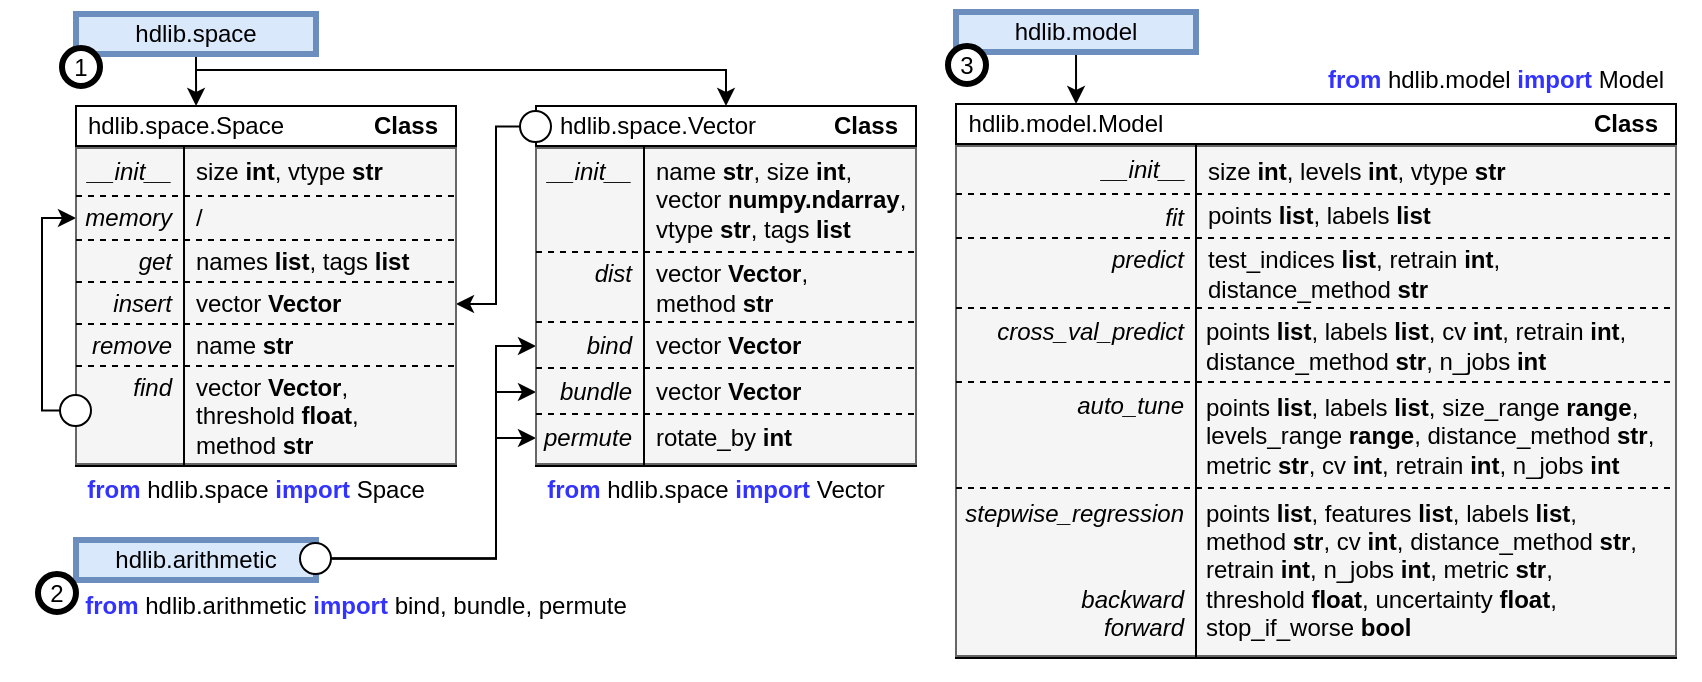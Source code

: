 <mxfile version="21.4.0" type="device">
  <diagram name="Page-1" id="rKbMxFlwknsExtLAZOYy">
    <mxGraphModel dx="954" dy="570" grid="1" gridSize="10" guides="1" tooltips="1" connect="1" arrows="1" fold="1" page="1" pageScale="1" pageWidth="850" pageHeight="340" math="0" shadow="0">
      <root>
        <mxCell id="0" />
        <mxCell id="1" parent="0" />
        <mxCell id="LiaBlkNXl9YPgVuIt6pR-82" style="edgeStyle=orthogonalEdgeStyle;rounded=0;orthogonalLoop=1;jettySize=auto;html=1;exitX=0.5;exitY=1;exitDx=0;exitDy=0;entryX=0.316;entryY=0;entryDx=0;entryDy=0;entryPerimeter=0;" parent="1" source="LiaBlkNXl9YPgVuIt6pR-5" target="LiaBlkNXl9YPgVuIt6pR-42" edge="1">
          <mxGeometry relative="1" as="geometry" />
        </mxCell>
        <mxCell id="LiaBlkNXl9YPgVuIt6pR-83" style="edgeStyle=orthogonalEdgeStyle;rounded=0;orthogonalLoop=1;jettySize=auto;html=1;exitX=0.5;exitY=1;exitDx=0;exitDy=0;entryX=0.5;entryY=0;entryDx=0;entryDy=0;" parent="1" source="LiaBlkNXl9YPgVuIt6pR-5" target="LiaBlkNXl9YPgVuIt6pR-18" edge="1">
          <mxGeometry relative="1" as="geometry">
            <Array as="points">
              <mxPoint x="98" y="35" />
              <mxPoint x="363" y="35" />
            </Array>
          </mxGeometry>
        </mxCell>
        <mxCell id="LiaBlkNXl9YPgVuIt6pR-5" value="hdlib.space" style="rounded=0;whiteSpace=wrap;html=1;strokeWidth=3;fillColor=#dae8fc;strokeColor=#6c8ebf;" parent="1" vertex="1">
          <mxGeometry x="38" y="7" width="120" height="20" as="geometry" />
        </mxCell>
        <mxCell id="LiaBlkNXl9YPgVuIt6pR-18" value="" style="rounded=0;whiteSpace=wrap;html=1;" parent="1" vertex="1">
          <mxGeometry x="268" y="53" width="190" height="180" as="geometry" />
        </mxCell>
        <mxCell id="LiaBlkNXl9YPgVuIt6pR-19" value="hdlib.space.Vector" style="text;html=1;strokeColor=none;fillColor=none;align=center;verticalAlign=middle;whiteSpace=wrap;rounded=0;" parent="1" vertex="1">
          <mxGeometry x="274" y="53" width="110" height="20" as="geometry" />
        </mxCell>
        <mxCell id="LiaBlkNXl9YPgVuIt6pR-20" value="&lt;b&gt;Class&lt;/b&gt;" style="text;html=1;strokeColor=none;fillColor=none;align=center;verticalAlign=middle;whiteSpace=wrap;rounded=0;" parent="1" vertex="1">
          <mxGeometry x="408" y="53" width="50" height="20" as="geometry" />
        </mxCell>
        <mxCell id="LiaBlkNXl9YPgVuIt6pR-42" value="" style="rounded=0;whiteSpace=wrap;html=1;" parent="1" vertex="1">
          <mxGeometry x="38" y="53" width="190" height="180" as="geometry" />
        </mxCell>
        <mxCell id="LiaBlkNXl9YPgVuIt6pR-43" value="hdlib.space.Space" style="text;html=1;strokeColor=none;fillColor=none;align=center;verticalAlign=middle;whiteSpace=wrap;rounded=0;" parent="1" vertex="1">
          <mxGeometry x="38" y="53" width="110" height="20" as="geometry" />
        </mxCell>
        <mxCell id="LiaBlkNXl9YPgVuIt6pR-44" value="&lt;b&gt;Class&lt;/b&gt;" style="text;html=1;strokeColor=none;fillColor=none;align=center;verticalAlign=middle;whiteSpace=wrap;rounded=0;" parent="1" vertex="1">
          <mxGeometry x="178" y="53" width="50" height="20" as="geometry" />
        </mxCell>
        <mxCell id="LiaBlkNXl9YPgVuIt6pR-101" style="edgeStyle=orthogonalEdgeStyle;rounded=0;orthogonalLoop=1;jettySize=auto;html=1;exitX=0;exitY=0.5;exitDx=0;exitDy=0;entryX=1;entryY=0.5;entryDx=0;entryDy=0;" parent="1" source="LiaBlkNXl9YPgVuIt6pR-74" target="LiaBlkNXl9YPgVuIt6pR-65" edge="1">
          <mxGeometry relative="1" as="geometry">
            <Array as="points">
              <mxPoint x="248" y="63" />
              <mxPoint x="248" y="152" />
            </Array>
          </mxGeometry>
        </mxCell>
        <mxCell id="LiaBlkNXl9YPgVuIt6pR-74" value="" style="ellipse;whiteSpace=wrap;html=1;aspect=fixed;" parent="1" vertex="1">
          <mxGeometry x="260" y="55.5" width="15.5" height="15.5" as="geometry" />
        </mxCell>
        <mxCell id="LiaBlkNXl9YPgVuIt6pR-77" value="&lt;font color=&quot;#3333ff&quot;&gt;&lt;b&gt;from&lt;/b&gt;&lt;/font&gt; hdlib.space &lt;font color=&quot;#3333ff&quot;&gt;&lt;b&gt;import&lt;/b&gt;&lt;/font&gt; Space" style="text;html=1;strokeColor=none;fillColor=none;align=center;verticalAlign=middle;whiteSpace=wrap;rounded=0;" parent="1" vertex="1">
          <mxGeometry x="38" y="230" width="180" height="30" as="geometry" />
        </mxCell>
        <mxCell id="LiaBlkNXl9YPgVuIt6pR-78" value="&lt;b&gt;&lt;font color=&quot;#3333ff&quot;&gt;from&lt;/font&gt;&lt;/b&gt; hdlib.space &lt;b&gt;&lt;font color=&quot;#3333ff&quot;&gt;import&lt;/font&gt;&lt;/b&gt; Vector" style="text;html=1;strokeColor=none;fillColor=none;align=center;verticalAlign=middle;whiteSpace=wrap;rounded=0;" parent="1" vertex="1">
          <mxGeometry x="268" y="230" width="180" height="30" as="geometry" />
        </mxCell>
        <mxCell id="LiaBlkNXl9YPgVuIt6pR-80" style="edgeStyle=orthogonalEdgeStyle;rounded=0;orthogonalLoop=1;jettySize=auto;html=1;exitX=0;exitY=0.5;exitDx=0;exitDy=0;entryX=0;entryY=0.5;entryDx=0;entryDy=0;" parent="1" source="LiaBlkNXl9YPgVuIt6pR-79" target="LiaBlkNXl9YPgVuIt6pR-49" edge="1">
          <mxGeometry relative="1" as="geometry">
            <Array as="points">
              <mxPoint x="21" y="205" />
              <mxPoint x="21" y="109" />
            </Array>
          </mxGeometry>
        </mxCell>
        <mxCell id="LiaBlkNXl9YPgVuIt6pR-86" value="hdlib.arithmetic" style="rounded=0;whiteSpace=wrap;html=1;strokeWidth=3;fillColor=#dae8fc;strokeColor=#6c8ebf;" parent="1" vertex="1">
          <mxGeometry x="38" y="270" width="120" height="20" as="geometry" />
        </mxCell>
        <mxCell id="LiaBlkNXl9YPgVuIt6pR-88" value="&lt;b&gt;&lt;font color=&quot;#3333ff&quot;&gt;from&lt;/font&gt;&lt;/b&gt; hdlib.arithmetic&amp;nbsp;&lt;b&gt;&lt;font color=&quot;#3333ff&quot;&gt;import&lt;/font&gt;&lt;/b&gt; bind, bundle, permute" style="text;html=1;strokeColor=none;fillColor=none;align=center;verticalAlign=middle;whiteSpace=wrap;rounded=0;" parent="1" vertex="1">
          <mxGeometry x="38" y="288" width="280" height="30" as="geometry" />
        </mxCell>
        <mxCell id="LiaBlkNXl9YPgVuIt6pR-97" style="edgeStyle=orthogonalEdgeStyle;rounded=0;orthogonalLoop=1;jettySize=auto;html=1;exitX=1;exitY=0.5;exitDx=0;exitDy=0;entryX=0;entryY=0.5;entryDx=0;entryDy=0;" parent="1" source="LiaBlkNXl9YPgVuIt6pR-96" target="LiaBlkNXl9YPgVuIt6pR-28" edge="1">
          <mxGeometry relative="1" as="geometry">
            <Array as="points">
              <mxPoint x="248" y="279" />
              <mxPoint x="248" y="173" />
            </Array>
          </mxGeometry>
        </mxCell>
        <mxCell id="LiaBlkNXl9YPgVuIt6pR-98" style="edgeStyle=orthogonalEdgeStyle;rounded=0;orthogonalLoop=1;jettySize=auto;html=1;exitX=1;exitY=0.5;exitDx=0;exitDy=0;entryX=0;entryY=0.5;entryDx=0;entryDy=0;" parent="1" source="LiaBlkNXl9YPgVuIt6pR-96" target="LiaBlkNXl9YPgVuIt6pR-33" edge="1">
          <mxGeometry relative="1" as="geometry">
            <Array as="points">
              <mxPoint x="248" y="279" />
              <mxPoint x="248" y="196" />
            </Array>
          </mxGeometry>
        </mxCell>
        <mxCell id="LiaBlkNXl9YPgVuIt6pR-99" style="edgeStyle=orthogonalEdgeStyle;rounded=0;orthogonalLoop=1;jettySize=auto;html=1;exitX=1;exitY=0.5;exitDx=0;exitDy=0;entryX=0;entryY=0.5;entryDx=0;entryDy=0;" parent="1" source="LiaBlkNXl9YPgVuIt6pR-96" target="LiaBlkNXl9YPgVuIt6pR-38" edge="1">
          <mxGeometry relative="1" as="geometry">
            <Array as="points">
              <mxPoint x="248" y="279" />
              <mxPoint x="248" y="219" />
            </Array>
          </mxGeometry>
        </mxCell>
        <mxCell id="LiaBlkNXl9YPgVuIt6pR-96" value="" style="ellipse;whiteSpace=wrap;html=1;aspect=fixed;" parent="1" vertex="1">
          <mxGeometry x="150" y="271.5" width="15.5" height="15.5" as="geometry" />
        </mxCell>
        <mxCell id="LiaBlkNXl9YPgVuIt6pR-103" value="" style="rounded=0;whiteSpace=wrap;html=1;" parent="1" vertex="1">
          <mxGeometry x="478" y="52" width="360" height="277" as="geometry" />
        </mxCell>
        <mxCell id="LiaBlkNXl9YPgVuIt6pR-105" value="hdlib.model.Model" style="text;html=1;strokeColor=none;fillColor=none;align=center;verticalAlign=middle;whiteSpace=wrap;rounded=0;" parent="1" vertex="1">
          <mxGeometry x="478" y="52" width="110" height="20" as="geometry" />
        </mxCell>
        <mxCell id="LiaBlkNXl9YPgVuIt6pR-106" value="&lt;b&gt;Class&lt;/b&gt;" style="text;html=1;strokeColor=none;fillColor=none;align=center;verticalAlign=middle;whiteSpace=wrap;rounded=0;" parent="1" vertex="1">
          <mxGeometry x="788" y="52" width="50" height="20" as="geometry" />
        </mxCell>
        <mxCell id="LiaBlkNXl9YPgVuIt6pR-108" style="edgeStyle=orthogonalEdgeStyle;rounded=0;orthogonalLoop=1;jettySize=auto;html=1;exitX=0.5;exitY=1;exitDx=0;exitDy=0;entryX=0.564;entryY=0;entryDx=0;entryDy=0;entryPerimeter=0;" parent="1" edge="1">
          <mxGeometry relative="1" as="geometry">
            <mxPoint x="536" y="19" as="sourcePoint" />
            <mxPoint x="538.04" y="52" as="targetPoint" />
          </mxGeometry>
        </mxCell>
        <mxCell id="LiaBlkNXl9YPgVuIt6pR-107" value="hdlib.model" style="rounded=0;whiteSpace=wrap;html=1;strokeWidth=3;fillColor=#dae8fc;strokeColor=#6c8ebf;" parent="1" vertex="1">
          <mxGeometry x="478" y="6" width="120" height="20" as="geometry" />
        </mxCell>
        <mxCell id="LiaBlkNXl9YPgVuIt6pR-139" value="&lt;b&gt;&lt;font color=&quot;#3333ff&quot;&gt;from&lt;/font&gt;&lt;/b&gt; hdlib.model&amp;nbsp;&lt;b&gt;&lt;font color=&quot;#3333ff&quot;&gt;import&lt;/font&gt;&lt;/b&gt; Model" style="text;html=1;strokeColor=none;fillColor=none;align=center;verticalAlign=middle;whiteSpace=wrap;rounded=0;" parent="1" vertex="1">
          <mxGeometry x="658" y="24.5" width="180" height="30" as="geometry" />
        </mxCell>
        <mxCell id="LiaBlkNXl9YPgVuIt6pR-140" value="1" style="ellipse;whiteSpace=wrap;html=1;aspect=fixed;strokeWidth=3;" parent="1" vertex="1">
          <mxGeometry x="31" y="24" width="19" height="19" as="geometry" />
        </mxCell>
        <mxCell id="LiaBlkNXl9YPgVuIt6pR-141" value="2" style="ellipse;whiteSpace=wrap;html=1;aspect=fixed;strokeWidth=3;" parent="1" vertex="1">
          <mxGeometry x="19" y="287" width="19" height="19" as="geometry" />
        </mxCell>
        <mxCell id="LiaBlkNXl9YPgVuIt6pR-142" value="3" style="ellipse;whiteSpace=wrap;html=1;aspect=fixed;strokeWidth=3;" parent="1" vertex="1">
          <mxGeometry x="474" y="23" width="19" height="19" as="geometry" />
        </mxCell>
        <mxCell id="LiaBlkNXl9YPgVuIt6pR-145" value="" style="rounded=0;whiteSpace=wrap;html=1;fillColor=#f5f5f5;fontColor=#333333;strokeColor=#666666;" parent="1" vertex="1">
          <mxGeometry x="478" y="73" width="360" height="255" as="geometry" />
        </mxCell>
        <mxCell id="LiaBlkNXl9YPgVuIt6pR-104" value="" style="endArrow=none;html=1;rounded=0;exitX=0;exitY=1;exitDx=0;exitDy=0;entryX=1;entryY=1;entryDx=0;entryDy=0;" parent="1" source="LiaBlkNXl9YPgVuIt6pR-105" target="LiaBlkNXl9YPgVuIt6pR-106" edge="1">
          <mxGeometry width="50" height="50" relative="1" as="geometry">
            <mxPoint x="528" y="72" as="sourcePoint" />
            <mxPoint x="718" y="72" as="targetPoint" />
          </mxGeometry>
        </mxCell>
        <mxCell id="LiaBlkNXl9YPgVuIt6pR-110" value="&lt;i&gt;&amp;nbsp;__init__&lt;/i&gt;" style="text;html=1;strokeColor=none;fillColor=none;align=right;verticalAlign=middle;whiteSpace=wrap;rounded=0;" parent="1" vertex="1">
          <mxGeometry x="545" y="75" width="50" height="20" as="geometry" />
        </mxCell>
        <mxCell id="LiaBlkNXl9YPgVuIt6pR-112" value="size &lt;b&gt;int&lt;/b&gt;, levels &lt;b&gt;int&lt;/b&gt;, vtype &lt;b&gt;str&lt;/b&gt;" style="text;html=1;strokeColor=none;fillColor=none;align=left;verticalAlign=middle;whiteSpace=wrap;rounded=0;" parent="1" vertex="1">
          <mxGeometry x="602" y="74" width="202" height="23" as="geometry" />
        </mxCell>
        <mxCell id="LiaBlkNXl9YPgVuIt6pR-114" value="&lt;i&gt;fit&lt;/i&gt;" style="text;html=1;strokeColor=none;fillColor=none;align=right;verticalAlign=middle;whiteSpace=wrap;rounded=0;" parent="1" vertex="1">
          <mxGeometry x="554" y="99" width="40" height="20" as="geometry" />
        </mxCell>
        <mxCell id="LiaBlkNXl9YPgVuIt6pR-115" value="points &lt;b&gt;list&lt;/b&gt;, labels &lt;b&gt;list&lt;/b&gt;" style="text;html=1;strokeColor=none;fillColor=none;align=left;verticalAlign=middle;whiteSpace=wrap;rounded=0;" parent="1" vertex="1">
          <mxGeometry x="602" y="98" width="202" height="20" as="geometry" />
        </mxCell>
        <mxCell id="LiaBlkNXl9YPgVuIt6pR-117" value="&lt;i&gt;predict&lt;/i&gt;" style="text;html=1;strokeColor=none;fillColor=none;align=right;verticalAlign=middle;whiteSpace=wrap;rounded=0;" parent="1" vertex="1">
          <mxGeometry x="554" y="120" width="40" height="20" as="geometry" />
        </mxCell>
        <mxCell id="LiaBlkNXl9YPgVuIt6pR-118" value="test_indices &lt;b&gt;list&lt;/b&gt;, retrain &lt;b&gt;int&lt;/b&gt;,&lt;br&gt;distance_method &lt;b&gt;str&lt;/b&gt;" style="text;html=1;strokeColor=none;fillColor=none;align=left;verticalAlign=middle;whiteSpace=wrap;rounded=0;" parent="1" vertex="1">
          <mxGeometry x="602" y="120" width="232" height="34" as="geometry" />
        </mxCell>
        <mxCell id="LiaBlkNXl9YPgVuIt6pR-120" value="&lt;i&gt;cross_val_predict&lt;/i&gt;" style="text;html=1;strokeColor=none;fillColor=none;align=right;verticalAlign=middle;whiteSpace=wrap;rounded=0;" parent="1" vertex="1">
          <mxGeometry x="494" y="156" width="100" height="20" as="geometry" />
        </mxCell>
        <mxCell id="LiaBlkNXl9YPgVuIt6pR-125" value="points &lt;b&gt;list&lt;/b&gt;, labels &lt;b&gt;list&lt;/b&gt;, cv&amp;nbsp;&lt;b style=&quot;border-color: var(--border-color);&quot;&gt;int&lt;/b&gt;&lt;span style=&quot;border-color: var(--border-color);&quot;&gt;,&amp;nbsp;&lt;/span&gt;retrain&amp;nbsp;&lt;b style=&quot;border-color: var(--border-color);&quot;&gt;int&lt;/b&gt;,&lt;br&gt;distance_method &lt;b&gt;str&lt;/b&gt;,&amp;nbsp;n_jobs &lt;b&gt;int&lt;/b&gt;" style="text;html=1;strokeColor=none;fillColor=none;align=left;verticalAlign=middle;whiteSpace=wrap;rounded=0;" parent="1" vertex="1">
          <mxGeometry x="601" y="156" width="232" height="34" as="geometry" />
        </mxCell>
        <mxCell id="LiaBlkNXl9YPgVuIt6pR-127" value="&lt;i&gt;auto_tune&lt;/i&gt;" style="text;html=1;strokeColor=none;fillColor=none;align=right;verticalAlign=middle;whiteSpace=wrap;rounded=0;" parent="1" vertex="1">
          <mxGeometry x="494" y="193" width="100" height="20" as="geometry" />
        </mxCell>
        <mxCell id="LiaBlkNXl9YPgVuIt6pR-128" value="points &lt;b&gt;list&lt;/b&gt;, labels &lt;b&gt;list&lt;/b&gt;, size_range &lt;b&gt;range&lt;/b&gt;,&lt;br&gt;levels_range &lt;b&gt;range&lt;/b&gt;, distance_method &lt;b&gt;str&lt;/b&gt;, &lt;br&gt;metric&amp;nbsp;&lt;b style=&quot;border-color: var(--border-color);&quot;&gt;str&lt;/b&gt;&lt;span style=&quot;border-color: var(--border-color);&quot;&gt;,&lt;/span&gt;&lt;b style=&quot;border-color: var(--border-color);&quot;&gt;&amp;nbsp;&lt;/b&gt;cv &lt;b&gt;int&lt;/b&gt;, retrain &lt;b&gt;int&lt;/b&gt;, n_jobs &lt;b&gt;int&lt;/b&gt;" style="text;html=1;strokeColor=none;fillColor=none;align=left;verticalAlign=middle;whiteSpace=wrap;rounded=0;" parent="1" vertex="1">
          <mxGeometry x="601" y="195" width="232" height="45" as="geometry" />
        </mxCell>
        <mxCell id="LiaBlkNXl9YPgVuIt6pR-131" value="&lt;i&gt;stepwise_regression&lt;br&gt;&lt;br&gt;&lt;br&gt;backward&lt;br&gt;forward&lt;br&gt;&lt;/i&gt;" style="text;html=1;strokeColor=none;fillColor=none;align=right;verticalAlign=middle;whiteSpace=wrap;rounded=0;" parent="1" vertex="1">
          <mxGeometry x="478" y="248" width="116" height="74" as="geometry" />
        </mxCell>
        <mxCell id="LiaBlkNXl9YPgVuIt6pR-132" value="" style="endArrow=none;html=1;rounded=0;dashed=1;" parent="1" edge="1">
          <mxGeometry width="50" height="50" relative="1" as="geometry">
            <mxPoint x="478" y="97" as="sourcePoint" />
            <mxPoint x="838" y="97" as="targetPoint" />
          </mxGeometry>
        </mxCell>
        <mxCell id="LiaBlkNXl9YPgVuIt6pR-133" value="" style="endArrow=none;html=1;rounded=0;dashed=1;" parent="1" edge="1">
          <mxGeometry width="50" height="50" relative="1" as="geometry">
            <mxPoint x="478" y="119" as="sourcePoint" />
            <mxPoint x="838" y="119" as="targetPoint" />
          </mxGeometry>
        </mxCell>
        <mxCell id="LiaBlkNXl9YPgVuIt6pR-134" value="" style="endArrow=none;html=1;rounded=0;dashed=1;" parent="1" edge="1">
          <mxGeometry width="50" height="50" relative="1" as="geometry">
            <mxPoint x="478" y="154" as="sourcePoint" />
            <mxPoint x="838" y="154" as="targetPoint" />
          </mxGeometry>
        </mxCell>
        <mxCell id="LiaBlkNXl9YPgVuIt6pR-135" value="" style="endArrow=none;html=1;rounded=0;dashed=1;" parent="1" edge="1">
          <mxGeometry width="50" height="50" relative="1" as="geometry">
            <mxPoint x="478" y="191" as="sourcePoint" />
            <mxPoint x="838" y="191" as="targetPoint" />
          </mxGeometry>
        </mxCell>
        <mxCell id="LiaBlkNXl9YPgVuIt6pR-136" value="" style="endArrow=none;html=1;rounded=0;dashed=1;" parent="1" edge="1">
          <mxGeometry width="50" height="50" relative="1" as="geometry">
            <mxPoint x="478" y="244" as="sourcePoint" />
            <mxPoint x="838" y="244" as="targetPoint" />
          </mxGeometry>
        </mxCell>
        <mxCell id="LiaBlkNXl9YPgVuIt6pR-137" value="points &lt;b&gt;list&lt;/b&gt;, features &lt;b&gt;list&lt;/b&gt;, labels &lt;b&gt;list&lt;/b&gt;, &lt;br&gt;method&amp;nbsp;&lt;b&gt;str&lt;/b&gt;, cv&amp;nbsp;&lt;b style=&quot;border-color: var(--border-color);&quot;&gt;int&lt;/b&gt;&lt;span style=&quot;border-color: var(--border-color);&quot;&gt;,&amp;nbsp;&lt;/span&gt;distance_method &lt;b&gt;str&lt;/b&gt;, &lt;br&gt;retrain &lt;b&gt;int&lt;/b&gt;, n_jobs &lt;b&gt;int&lt;/b&gt;, metric&amp;nbsp;&lt;b style=&quot;border-color: var(--border-color);&quot;&gt;str&lt;/b&gt;&lt;span style=&quot;border-color: var(--border-color);&quot;&gt;,&lt;br&gt;threshold &lt;b&gt;float&lt;/b&gt;, uncertainty &lt;b&gt;float&lt;/b&gt;,&lt;br&gt;stop_if_worse &lt;b&gt;bool&lt;/b&gt;&lt;br&gt;&lt;/span&gt;" style="text;html=1;strokeColor=none;fillColor=none;align=left;verticalAlign=middle;whiteSpace=wrap;rounded=0;" parent="1" vertex="1">
          <mxGeometry x="601" y="249" width="232" height="72" as="geometry" />
        </mxCell>
        <mxCell id="LiaBlkNXl9YPgVuIt6pR-138" value="" style="endArrow=none;html=1;rounded=0;" parent="1" edge="1">
          <mxGeometry width="50" height="50" relative="1" as="geometry">
            <mxPoint x="598" y="329" as="sourcePoint" />
            <mxPoint x="598" y="72" as="targetPoint" />
          </mxGeometry>
        </mxCell>
        <mxCell id="LiaBlkNXl9YPgVuIt6pR-146" value="" style="rounded=0;whiteSpace=wrap;html=1;fillColor=#f5f5f5;fontColor=#333333;strokeColor=#666666;" parent="1" vertex="1">
          <mxGeometry x="268" y="74" width="190" height="158" as="geometry" />
        </mxCell>
        <mxCell id="LiaBlkNXl9YPgVuIt6pR-21" value="name &lt;b&gt;str&lt;/b&gt;, size &lt;b&gt;int&lt;/b&gt;,&lt;br&gt;vector &lt;b&gt;numpy.ndarray&lt;/b&gt;,&lt;br&gt;vtype &lt;b&gt;str&lt;/b&gt;, tags &lt;b&gt;list&lt;/b&gt;" style="text;html=1;strokeColor=none;fillColor=none;align=left;verticalAlign=middle;whiteSpace=wrap;rounded=0;" parent="1" vertex="1">
          <mxGeometry x="326" y="77" width="136" height="45" as="geometry" />
        </mxCell>
        <mxCell id="LiaBlkNXl9YPgVuIt6pR-22" value="" style="endArrow=none;html=1;rounded=0;exitX=0;exitY=1;exitDx=0;exitDy=0;entryX=1;entryY=1;entryDx=0;entryDy=0;" parent="1" edge="1">
          <mxGeometry width="50" height="50" relative="1" as="geometry">
            <mxPoint x="268" y="73" as="sourcePoint" />
            <mxPoint x="458" y="73" as="targetPoint" />
          </mxGeometry>
        </mxCell>
        <mxCell id="LiaBlkNXl9YPgVuIt6pR-24" value="vector&amp;nbsp;&lt;b&gt;Vector&lt;/b&gt;,&lt;br&gt;method&amp;nbsp;&lt;b&gt;str&lt;/b&gt;" style="text;html=1;strokeColor=none;fillColor=none;align=left;verticalAlign=middle;whiteSpace=wrap;rounded=0;" parent="1" vertex="1">
          <mxGeometry x="326" y="129" width="136" height="30" as="geometry" />
        </mxCell>
        <mxCell id="LiaBlkNXl9YPgVuIt6pR-25" value="&lt;i&gt;&amp;nbsp;__init__&lt;/i&gt;" style="text;html=1;strokeColor=none;fillColor=none;align=right;verticalAlign=middle;whiteSpace=wrap;rounded=0;" parent="1" vertex="1">
          <mxGeometry x="268" y="76" width="50" height="20" as="geometry" />
        </mxCell>
        <mxCell id="LiaBlkNXl9YPgVuIt6pR-26" value="&lt;i&gt;dist&lt;/i&gt;" style="text;html=1;strokeColor=none;fillColor=none;align=right;verticalAlign=middle;whiteSpace=wrap;rounded=0;" parent="1" vertex="1">
          <mxGeometry x="268" y="127" width="50" height="20" as="geometry" />
        </mxCell>
        <mxCell id="LiaBlkNXl9YPgVuIt6pR-27" value="" style="endArrow=none;html=1;rounded=0;dashed=1;" parent="1" edge="1">
          <mxGeometry width="50" height="50" relative="1" as="geometry">
            <mxPoint x="268" y="126" as="sourcePoint" />
            <mxPoint x="458" y="126" as="targetPoint" />
          </mxGeometry>
        </mxCell>
        <mxCell id="LiaBlkNXl9YPgVuIt6pR-28" value="&lt;i&gt;bind&lt;/i&gt;" style="text;html=1;strokeColor=none;fillColor=none;align=right;verticalAlign=middle;whiteSpace=wrap;rounded=0;" parent="1" vertex="1">
          <mxGeometry x="268" y="163" width="50" height="20" as="geometry" />
        </mxCell>
        <mxCell id="LiaBlkNXl9YPgVuIt6pR-29" value="" style="endArrow=none;html=1;rounded=0;dashed=1;" parent="1" edge="1">
          <mxGeometry width="50" height="50" relative="1" as="geometry">
            <mxPoint x="268" y="161" as="sourcePoint" />
            <mxPoint x="458" y="161" as="targetPoint" />
          </mxGeometry>
        </mxCell>
        <mxCell id="LiaBlkNXl9YPgVuIt6pR-30" value="vector&amp;nbsp;&lt;b&gt;Vector&lt;/b&gt;" style="text;html=1;strokeColor=none;fillColor=none;align=left;verticalAlign=middle;whiteSpace=wrap;rounded=0;" parent="1" vertex="1">
          <mxGeometry x="326" y="163" width="136" height="20" as="geometry" />
        </mxCell>
        <mxCell id="LiaBlkNXl9YPgVuIt6pR-32" value="" style="endArrow=none;html=1;rounded=0;dashed=1;" parent="1" edge="1">
          <mxGeometry width="50" height="50" relative="1" as="geometry">
            <mxPoint x="268" y="184" as="sourcePoint" />
            <mxPoint x="458" y="184" as="targetPoint" />
          </mxGeometry>
        </mxCell>
        <mxCell id="LiaBlkNXl9YPgVuIt6pR-33" value="&lt;i&gt;bundle&lt;/i&gt;" style="text;html=1;strokeColor=none;fillColor=none;align=right;verticalAlign=middle;whiteSpace=wrap;rounded=0;" parent="1" vertex="1">
          <mxGeometry x="268" y="186" width="50" height="20" as="geometry" />
        </mxCell>
        <mxCell id="LiaBlkNXl9YPgVuIt6pR-35" value="vector&amp;nbsp;&lt;b&gt;Vector&lt;/b&gt;" style="text;html=1;strokeColor=none;fillColor=none;align=left;verticalAlign=middle;whiteSpace=wrap;rounded=0;" parent="1" vertex="1">
          <mxGeometry x="326" y="186" width="136" height="20" as="geometry" />
        </mxCell>
        <mxCell id="LiaBlkNXl9YPgVuIt6pR-36" value="" style="endArrow=none;html=1;rounded=0;dashed=1;" parent="1" edge="1">
          <mxGeometry width="50" height="50" relative="1" as="geometry">
            <mxPoint x="268" y="207" as="sourcePoint" />
            <mxPoint x="458" y="207" as="targetPoint" />
          </mxGeometry>
        </mxCell>
        <mxCell id="LiaBlkNXl9YPgVuIt6pR-38" value="&lt;i&gt;permute&lt;/i&gt;" style="text;html=1;strokeColor=none;fillColor=none;align=right;verticalAlign=middle;whiteSpace=wrap;rounded=0;" parent="1" vertex="1">
          <mxGeometry x="268" y="209" width="50" height="20" as="geometry" />
        </mxCell>
        <mxCell id="LiaBlkNXl9YPgVuIt6pR-39" value="rotate_by&amp;nbsp;&lt;b&gt;int&lt;/b&gt;" style="text;html=1;strokeColor=none;fillColor=none;align=left;verticalAlign=middle;whiteSpace=wrap;rounded=0;" parent="1" vertex="1">
          <mxGeometry x="326" y="209" width="136" height="20" as="geometry" />
        </mxCell>
        <mxCell id="LiaBlkNXl9YPgVuIt6pR-60" value="" style="endArrow=none;html=1;rounded=0;" parent="1" edge="1">
          <mxGeometry width="50" height="50" relative="1" as="geometry">
            <mxPoint x="322" y="233" as="sourcePoint" />
            <mxPoint x="322" y="73" as="targetPoint" />
          </mxGeometry>
        </mxCell>
        <mxCell id="LiaBlkNXl9YPgVuIt6pR-147" value="" style="rounded=0;whiteSpace=wrap;html=1;fillColor=#f5f5f5;fontColor=#333333;strokeColor=#666666;" parent="1" vertex="1">
          <mxGeometry x="38" y="74" width="190" height="158" as="geometry" />
        </mxCell>
        <mxCell id="LiaBlkNXl9YPgVuIt6pR-45" value="size &lt;b&gt;int&lt;/b&gt;, vtype &lt;b&gt;str&lt;/b&gt;" style="text;html=1;strokeColor=none;fillColor=none;align=left;verticalAlign=middle;whiteSpace=wrap;rounded=0;" parent="1" vertex="1">
          <mxGeometry x="96" y="78" width="136" height="16" as="geometry" />
        </mxCell>
        <mxCell id="LiaBlkNXl9YPgVuIt6pR-46" value="" style="endArrow=none;html=1;rounded=0;exitX=0;exitY=1;exitDx=0;exitDy=0;entryX=1;entryY=1;entryDx=0;entryDy=0;" parent="1" edge="1">
          <mxGeometry width="50" height="50" relative="1" as="geometry">
            <mxPoint x="38" y="73" as="sourcePoint" />
            <mxPoint x="228" y="73" as="targetPoint" />
          </mxGeometry>
        </mxCell>
        <mxCell id="LiaBlkNXl9YPgVuIt6pR-47" value="/" style="text;html=1;strokeColor=none;fillColor=none;align=left;verticalAlign=middle;whiteSpace=wrap;rounded=0;" parent="1" vertex="1">
          <mxGeometry x="96" y="102" width="136" height="14" as="geometry" />
        </mxCell>
        <mxCell id="LiaBlkNXl9YPgVuIt6pR-48" value="&lt;i&gt;&amp;nbsp;__init__&lt;/i&gt;" style="text;html=1;strokeColor=none;fillColor=none;align=right;verticalAlign=middle;whiteSpace=wrap;rounded=0;" parent="1" vertex="1">
          <mxGeometry x="38" y="76" width="50" height="20" as="geometry" />
        </mxCell>
        <mxCell id="LiaBlkNXl9YPgVuIt6pR-49" value="&lt;i&gt;memory&lt;/i&gt;" style="text;html=1;strokeColor=none;fillColor=none;align=right;verticalAlign=middle;whiteSpace=wrap;rounded=0;" parent="1" vertex="1">
          <mxGeometry x="38" y="99" width="50" height="20" as="geometry" />
        </mxCell>
        <mxCell id="LiaBlkNXl9YPgVuIt6pR-50" value="" style="endArrow=none;html=1;rounded=0;dashed=1;" parent="1" edge="1">
          <mxGeometry width="50" height="50" relative="1" as="geometry">
            <mxPoint x="38" y="98" as="sourcePoint" />
            <mxPoint x="228" y="98" as="targetPoint" />
          </mxGeometry>
        </mxCell>
        <mxCell id="LiaBlkNXl9YPgVuIt6pR-52" value="" style="endArrow=none;html=1;rounded=0;dashed=1;" parent="1" edge="1">
          <mxGeometry width="50" height="50" relative="1" as="geometry">
            <mxPoint x="38" y="120" as="sourcePoint" />
            <mxPoint x="228" y="120" as="targetPoint" />
          </mxGeometry>
        </mxCell>
        <mxCell id="LiaBlkNXl9YPgVuIt6pR-61" value="&lt;i&gt;get&lt;/i&gt;" style="text;html=1;strokeColor=none;fillColor=none;align=right;verticalAlign=middle;whiteSpace=wrap;rounded=0;" parent="1" vertex="1">
          <mxGeometry x="38" y="121" width="50" height="20" as="geometry" />
        </mxCell>
        <mxCell id="LiaBlkNXl9YPgVuIt6pR-62" value="names&amp;nbsp;&lt;b&gt;list&lt;/b&gt;, tags &lt;b&gt;list&lt;/b&gt;" style="text;html=1;strokeColor=none;fillColor=none;align=left;verticalAlign=middle;whiteSpace=wrap;rounded=0;" parent="1" vertex="1">
          <mxGeometry x="96" y="123" width="136" height="16" as="geometry" />
        </mxCell>
        <mxCell id="LiaBlkNXl9YPgVuIt6pR-63" value="" style="endArrow=none;html=1;rounded=0;dashed=1;" parent="1" edge="1">
          <mxGeometry width="50" height="50" relative="1" as="geometry">
            <mxPoint x="38" y="141" as="sourcePoint" />
            <mxPoint x="228" y="141" as="targetPoint" />
          </mxGeometry>
        </mxCell>
        <mxCell id="LiaBlkNXl9YPgVuIt6pR-64" value="&lt;i&gt;insert&lt;/i&gt;" style="text;html=1;strokeColor=none;fillColor=none;align=right;verticalAlign=middle;whiteSpace=wrap;rounded=0;" parent="1" vertex="1">
          <mxGeometry x="38" y="142" width="50" height="20" as="geometry" />
        </mxCell>
        <mxCell id="LiaBlkNXl9YPgVuIt6pR-65" value="vector &lt;b&gt;Vector&lt;/b&gt;" style="text;html=1;strokeColor=none;fillColor=none;align=left;verticalAlign=middle;whiteSpace=wrap;rounded=0;" parent="1" vertex="1">
          <mxGeometry x="96" y="144" width="132" height="16" as="geometry" />
        </mxCell>
        <mxCell id="LiaBlkNXl9YPgVuIt6pR-66" value="" style="endArrow=none;html=1;rounded=0;dashed=1;" parent="1" edge="1">
          <mxGeometry width="50" height="50" relative="1" as="geometry">
            <mxPoint x="38" y="162" as="sourcePoint" />
            <mxPoint x="228" y="162" as="targetPoint" />
          </mxGeometry>
        </mxCell>
        <mxCell id="LiaBlkNXl9YPgVuIt6pR-67" value="&lt;i&gt;remove&lt;/i&gt;" style="text;html=1;strokeColor=none;fillColor=none;align=right;verticalAlign=middle;whiteSpace=wrap;rounded=0;" parent="1" vertex="1">
          <mxGeometry x="38" y="163" width="50" height="20" as="geometry" />
        </mxCell>
        <mxCell id="LiaBlkNXl9YPgVuIt6pR-68" value="name&amp;nbsp;&lt;b&gt;str&lt;/b&gt;" style="text;html=1;strokeColor=none;fillColor=none;align=left;verticalAlign=middle;whiteSpace=wrap;rounded=0;" parent="1" vertex="1">
          <mxGeometry x="96" y="165" width="136" height="16" as="geometry" />
        </mxCell>
        <mxCell id="LiaBlkNXl9YPgVuIt6pR-69" value="" style="endArrow=none;html=1;rounded=0;dashed=1;" parent="1" edge="1">
          <mxGeometry width="50" height="50" relative="1" as="geometry">
            <mxPoint x="38" y="183" as="sourcePoint" />
            <mxPoint x="228" y="183" as="targetPoint" />
          </mxGeometry>
        </mxCell>
        <mxCell id="LiaBlkNXl9YPgVuIt6pR-70" value="&lt;i&gt;find&lt;/i&gt;" style="text;html=1;strokeColor=none;fillColor=none;align=right;verticalAlign=middle;whiteSpace=wrap;rounded=0;" parent="1" vertex="1">
          <mxGeometry x="38" y="184" width="50" height="20" as="geometry" />
        </mxCell>
        <mxCell id="LiaBlkNXl9YPgVuIt6pR-71" value="vector&amp;nbsp;&lt;b&gt;Vector&lt;/b&gt;, &lt;br&gt;threshold&amp;nbsp;&lt;b&gt;float&lt;/b&gt;,&lt;br&gt;method &lt;b&gt;str&lt;/b&gt;" style="text;html=1;strokeColor=none;fillColor=none;align=left;verticalAlign=middle;whiteSpace=wrap;rounded=0;" parent="1" vertex="1">
          <mxGeometry x="96" y="184" width="136" height="47" as="geometry" />
        </mxCell>
        <mxCell id="LiaBlkNXl9YPgVuIt6pR-73" value="" style="endArrow=none;html=1;rounded=0;" parent="1" edge="1">
          <mxGeometry width="50" height="50" relative="1" as="geometry">
            <mxPoint x="92" y="233" as="sourcePoint" />
            <mxPoint x="92" y="73" as="targetPoint" />
          </mxGeometry>
        </mxCell>
        <mxCell id="LiaBlkNXl9YPgVuIt6pR-79" value="" style="ellipse;whiteSpace=wrap;html=1;aspect=fixed;" parent="1" vertex="1">
          <mxGeometry x="30" y="197.5" width="15.5" height="15.5" as="geometry" />
        </mxCell>
        <mxCell id="LiaBlkNXl9YPgVuIt6pR-164" value="" style="rounded=0;whiteSpace=wrap;html=1;fillColor=none;strokeColor=none;" parent="1" vertex="1">
          <mxGeometry width="850" height="340" as="geometry" />
        </mxCell>
      </root>
    </mxGraphModel>
  </diagram>
</mxfile>
